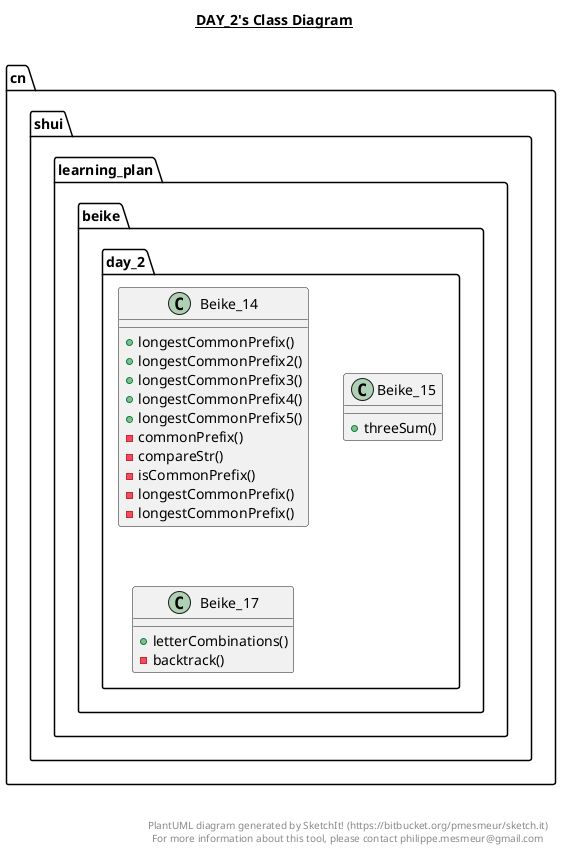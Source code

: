 @startuml

title __DAY_2's Class Diagram__\n

  namespace cn.shui.learning_plan.beike.day_2 {
    class cn.shui.learning_plan.beike.day_2.Beike_14 {
        + longestCommonPrefix()
        + longestCommonPrefix2()
        + longestCommonPrefix3()
        + longestCommonPrefix4()
        + longestCommonPrefix5()
        - commonPrefix()
        - compareStr()
        - isCommonPrefix()
        - longestCommonPrefix()
        - longestCommonPrefix()
    }
  }
  

  namespace cn.shui.learning_plan.beike.day_2 {
    class cn.shui.learning_plan.beike.day_2.Beike_15 {
        + threeSum()
    }
  }
  

  namespace cn.shui.learning_plan.beike.day_2 {
    class cn.shui.learning_plan.beike.day_2.Beike_17 {
        + letterCombinations()
        - backtrack()
    }
  }
  



right footer


PlantUML diagram generated by SketchIt! (https://bitbucket.org/pmesmeur/sketch.it)
For more information about this tool, please contact philippe.mesmeur@gmail.com
endfooter

@enduml
